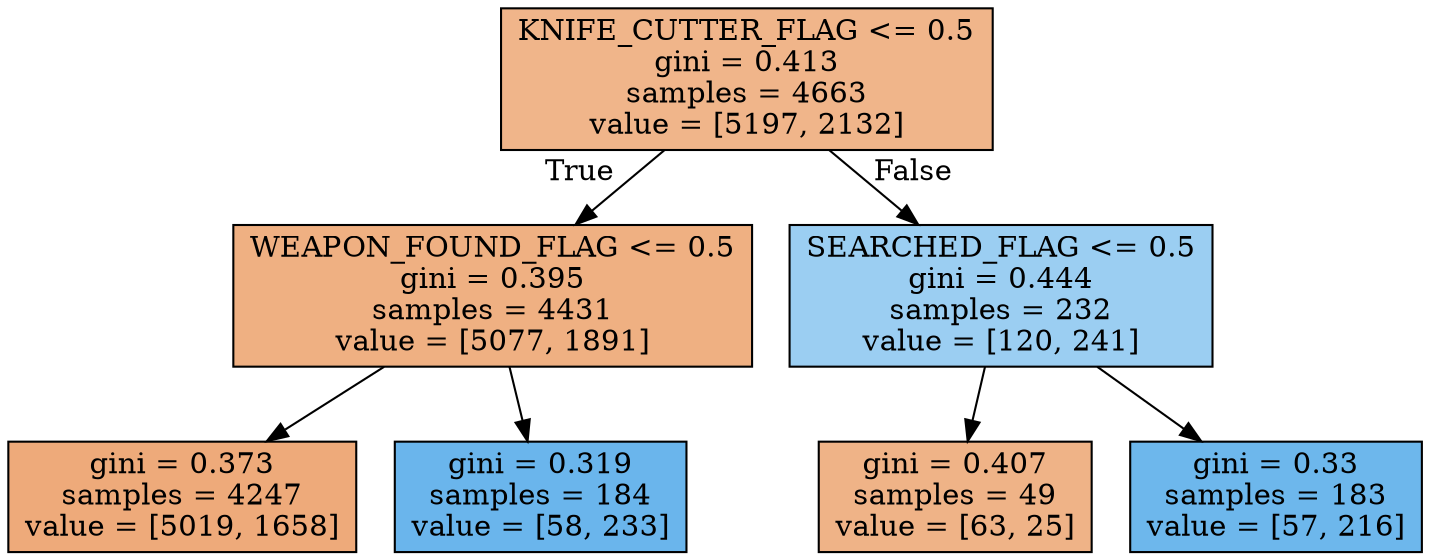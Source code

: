 digraph Tree {
node [shape=box, style="filled", color="black"] ;
0 [label="KNIFE_CUTTER_FLAG <= 0.5\ngini = 0.413\nsamples = 4663\nvalue = [5197, 2132]", fillcolor="#e5813996"] ;
1 [label="WEAPON_FOUND_FLAG <= 0.5\ngini = 0.395\nsamples = 4431\nvalue = [5077, 1891]", fillcolor="#e58139a0"] ;
0 -> 1 [labeldistance=2.5, labelangle=45, headlabel="True"] ;
2 [label="gini = 0.373\nsamples = 4247\nvalue = [5019, 1658]", fillcolor="#e58139ab"] ;
1 -> 2 ;
3 [label="gini = 0.319\nsamples = 184\nvalue = [58, 233]", fillcolor="#399de5c0"] ;
1 -> 3 ;
4 [label="SEARCHED_FLAG <= 0.5\ngini = 0.444\nsamples = 232\nvalue = [120, 241]", fillcolor="#399de580"] ;
0 -> 4 [labeldistance=2.5, labelangle=-45, headlabel="False"] ;
5 [label="gini = 0.407\nsamples = 49\nvalue = [63, 25]", fillcolor="#e581399a"] ;
4 -> 5 ;
6 [label="gini = 0.33\nsamples = 183\nvalue = [57, 216]", fillcolor="#399de5bc"] ;
4 -> 6 ;
}